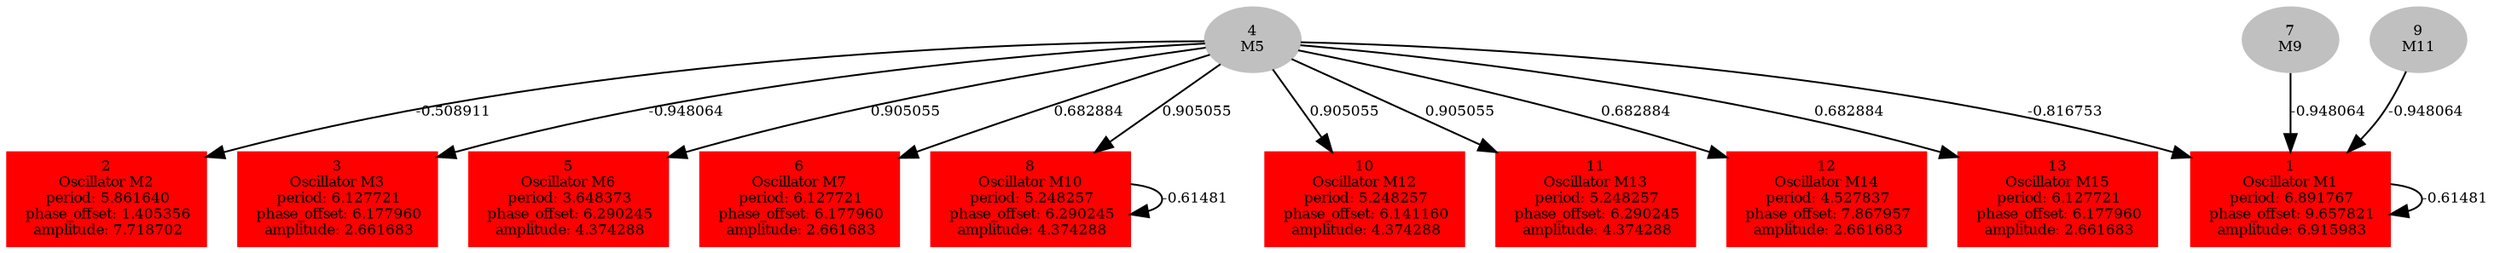  digraph g{ forcelabels=true;
1 [label=<1<BR />Oscillator M1<BR /> period: 6.891767<BR /> phase_offset: 9.657821<BR /> amplitude: 6.915983>, shape=box,color=red,style=filled,fontsize=8];2 [label=<2<BR />Oscillator M2<BR /> period: 5.861640<BR /> phase_offset: 1.405356<BR /> amplitude: 7.718702>, shape=box,color=red,style=filled,fontsize=8];3 [label=<3<BR />Oscillator M3<BR /> period: 6.127721<BR /> phase_offset: 6.177960<BR /> amplitude: 2.661683>, shape=box,color=red,style=filled,fontsize=8];4[label=<4<BR/>M5>,color="grey",style=filled,fontsize=8];
5 [label=<5<BR />Oscillator M6<BR /> period: 3.648373<BR /> phase_offset: 6.290245<BR /> amplitude: 4.374288>, shape=box,color=red,style=filled,fontsize=8];6 [label=<6<BR />Oscillator M7<BR /> period: 6.127721<BR /> phase_offset: 6.177960<BR /> amplitude: 2.661683>, shape=box,color=red,style=filled,fontsize=8];7[label=<7<BR/>M9>,color="grey",style=filled,fontsize=8];
8 [label=<8<BR />Oscillator M10<BR /> period: 5.248257<BR /> phase_offset: 6.290245<BR /> amplitude: 4.374288>, shape=box,color=red,style=filled,fontsize=8];9[label=<9<BR/>M11>,color="grey",style=filled,fontsize=8];
10 [label=<10<BR />Oscillator M12<BR /> period: 5.248257<BR /> phase_offset: 6.141160<BR /> amplitude: 4.374288>, shape=box,color=red,style=filled,fontsize=8];11 [label=<11<BR />Oscillator M13<BR /> period: 5.248257<BR /> phase_offset: 6.290245<BR /> amplitude: 4.374288>, shape=box,color=red,style=filled,fontsize=8];12 [label=<12<BR />Oscillator M14<BR /> period: 4.527837<BR /> phase_offset: 7.867957<BR /> amplitude: 2.661683>, shape=box,color=red,style=filled,fontsize=8];13 [label=<13<BR />Oscillator M15<BR /> period: 6.127721<BR /> phase_offset: 6.177960<BR /> amplitude: 2.661683>, shape=box,color=red,style=filled,fontsize=8];1 -> 1[label="-0.61481 ",fontsize="8"];
4 -> 1[label="-0.816753 ",fontsize="8"];
4 -> 2[label="-0.508911 ",fontsize="8"];
4 -> 3[label="-0.948064 ",fontsize="8"];
4 -> 5[label="0.905055 ",fontsize="8"];
4 -> 6[label="0.682884 ",fontsize="8"];
4 -> 8[label="0.905055 ",fontsize="8"];
4 -> 10[label="0.905055 ",fontsize="8"];
4 -> 11[label="0.905055 ",fontsize="8"];
4 -> 12[label="0.682884 ",fontsize="8"];
4 -> 13[label="0.682884 ",fontsize="8"];
7 -> 1[label="-0.948064 ",fontsize="8"];
8 -> 8[label="-0.61481 ",fontsize="8"];
9 -> 1[label="-0.948064 ",fontsize="8"];
 }
